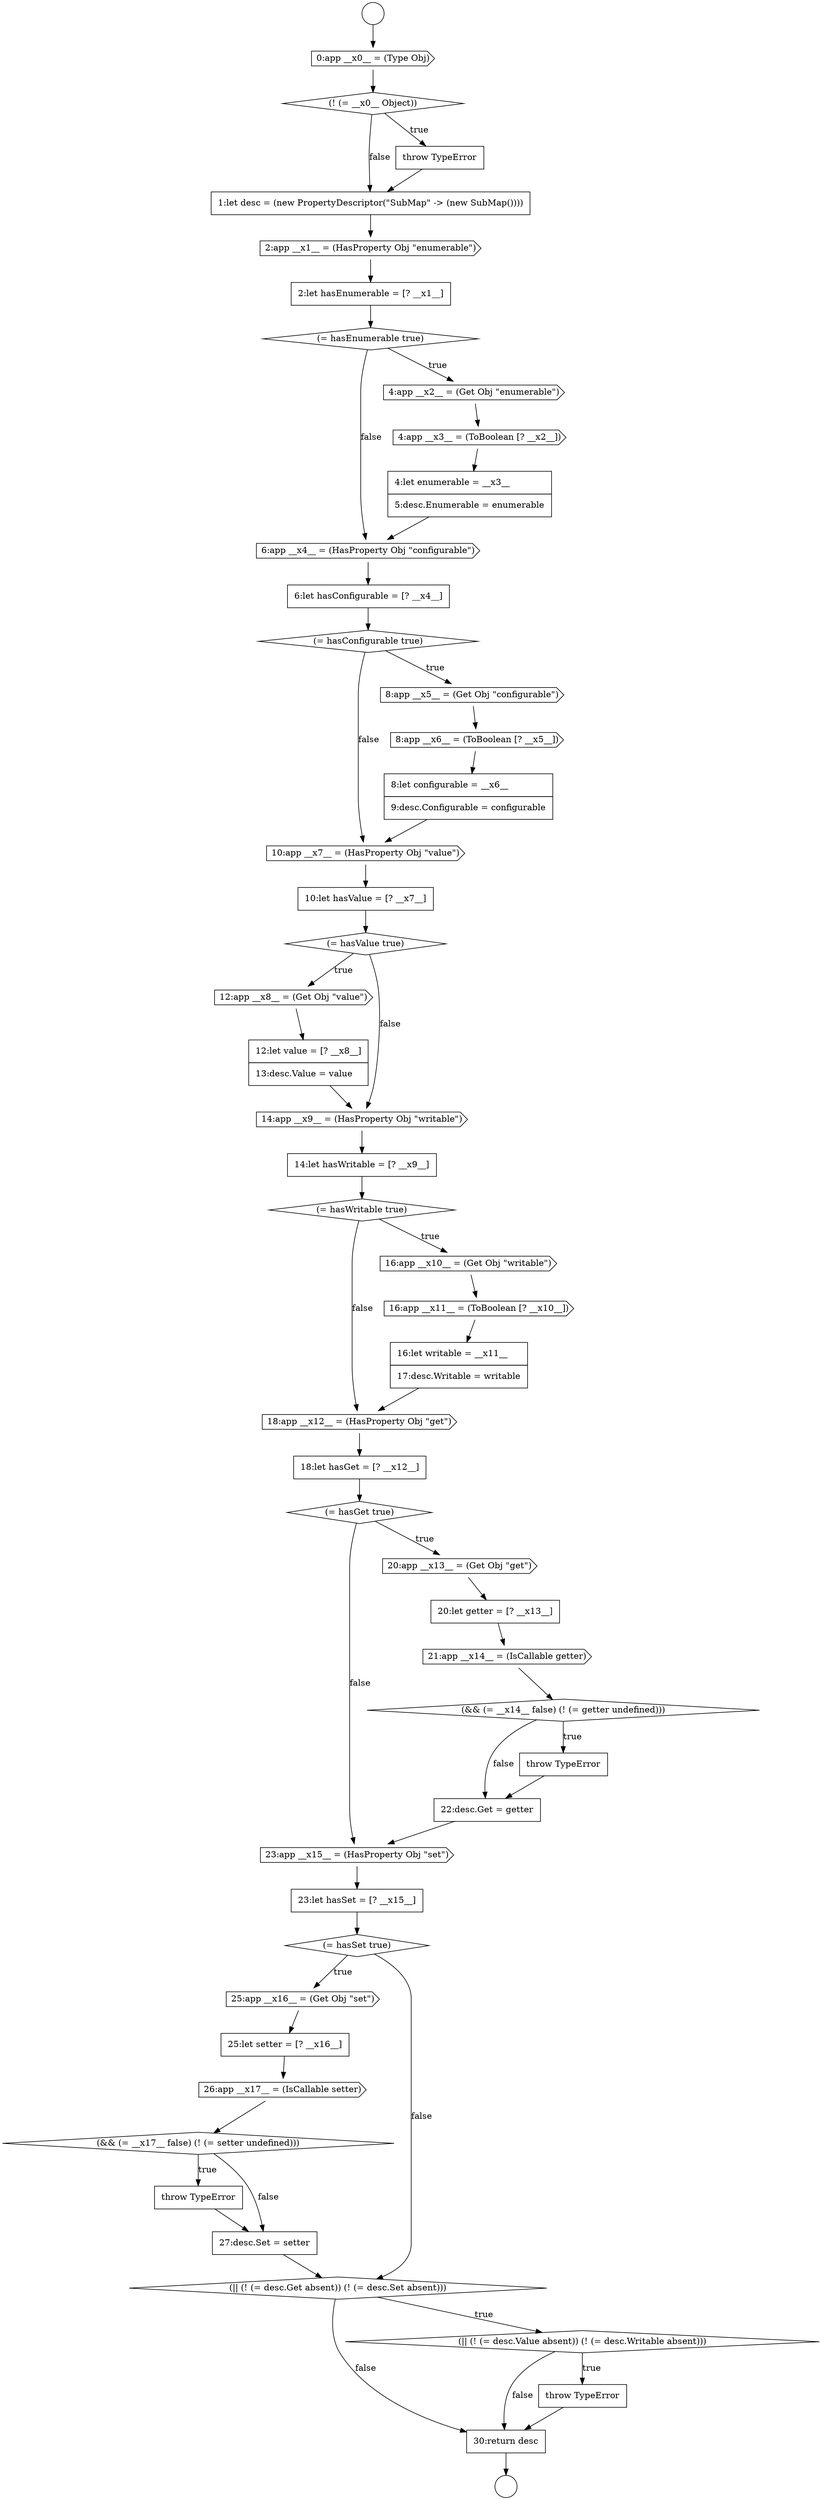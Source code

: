 digraph {
  node228 [shape=cds, label=<<font color="black">18:app __x12__ = (HasProperty Obj &quot;get&quot;)</font>> color="black" fillcolor="white" style=filled]
  node204 [shape=none, margin=0, label=<<font color="black">
    <table border="0" cellborder="1" cellspacing="0" cellpadding="10">
      <tr><td align="left">1:let desc = (new PropertyDescriptor(&quot;SubMap&quot; -&gt; (new SubMap())))</td></tr>
    </table>
  </font>> color="black" fillcolor="white" style=filled]
  node236 [shape=none, margin=0, label=<<font color="black">
    <table border="0" cellborder="1" cellspacing="0" cellpadding="10">
      <tr><td align="left">22:desc.Get = getter</td></tr>
    </table>
  </font>> color="black" fillcolor="white" style=filled]
  node209 [shape=cds, label=<<font color="black">4:app __x3__ = (ToBoolean [? __x2__])</font>> color="black" fillcolor="white" style=filled]
  node199 [shape=circle label=" " color="black" fillcolor="white" style=filled]
  node200 [shape=circle label=" " color="black" fillcolor="white" style=filled]
  node249 [shape=none, margin=0, label=<<font color="black">
    <table border="0" cellborder="1" cellspacing="0" cellpadding="10">
      <tr><td align="left">30:return desc</td></tr>
    </table>
  </font>> color="black" fillcolor="white" style=filled]
  node234 [shape=diamond, label=<<font color="black">(&amp;&amp; (= __x14__ false) (! (= getter undefined)))</font>> color="black" fillcolor="white" style=filled]
  node217 [shape=cds, label=<<font color="black">10:app __x7__ = (HasProperty Obj &quot;value&quot;)</font>> color="black" fillcolor="white" style=filled]
  node247 [shape=diamond, label=<<font color="black">(|| (! (= desc.Value absent)) (! (= desc.Writable absent)))</font>> color="black" fillcolor="white" style=filled]
  node202 [shape=diamond, label=<<font color="black">(! (= __x0__ Object))</font>> color="black" fillcolor="white" style=filled]
  node216 [shape=none, margin=0, label=<<font color="black">
    <table border="0" cellborder="1" cellspacing="0" cellpadding="10">
      <tr><td align="left">8:let configurable = __x6__</td></tr>
      <tr><td align="left">9:desc.Configurable = configurable</td></tr>
    </table>
  </font>> color="black" fillcolor="white" style=filled]
  node211 [shape=cds, label=<<font color="black">6:app __x4__ = (HasProperty Obj &quot;configurable&quot;)</font>> color="black" fillcolor="white" style=filled]
  node238 [shape=none, margin=0, label=<<font color="black">
    <table border="0" cellborder="1" cellspacing="0" cellpadding="10">
      <tr><td align="left">23:let hasSet = [? __x15__]</td></tr>
    </table>
  </font>> color="black" fillcolor="white" style=filled]
  node221 [shape=none, margin=0, label=<<font color="black">
    <table border="0" cellborder="1" cellspacing="0" cellpadding="10">
      <tr><td align="left">12:let value = [? __x8__]</td></tr>
      <tr><td align="left">13:desc.Value = value</td></tr>
    </table>
  </font>> color="black" fillcolor="white" style=filled]
  node243 [shape=diamond, label=<<font color="black">(&amp;&amp; (= __x17__ false) (! (= setter undefined)))</font>> color="black" fillcolor="white" style=filled]
  node206 [shape=none, margin=0, label=<<font color="black">
    <table border="0" cellborder="1" cellspacing="0" cellpadding="10">
      <tr><td align="left">2:let hasEnumerable = [? __x1__]</td></tr>
    </table>
  </font>> color="black" fillcolor="white" style=filled]
  node233 [shape=cds, label=<<font color="black">21:app __x14__ = (IsCallable getter)</font>> color="black" fillcolor="white" style=filled]
  node248 [shape=none, margin=0, label=<<font color="black">
    <table border="0" cellborder="1" cellspacing="0" cellpadding="10">
      <tr><td align="left">throw TypeError</td></tr>
    </table>
  </font>> color="black" fillcolor="white" style=filled]
  node201 [shape=cds, label=<<font color="black">0:app __x0__ = (Type Obj)</font>> color="black" fillcolor="white" style=filled]
  node220 [shape=cds, label=<<font color="black">12:app __x8__ = (Get Obj &quot;value&quot;)</font>> color="black" fillcolor="white" style=filled]
  node229 [shape=none, margin=0, label=<<font color="black">
    <table border="0" cellborder="1" cellspacing="0" cellpadding="10">
      <tr><td align="left">18:let hasGet = [? __x12__]</td></tr>
    </table>
  </font>> color="black" fillcolor="white" style=filled]
  node224 [shape=diamond, label=<<font color="black">(= hasWritable true)</font>> color="black" fillcolor="white" style=filled]
  node225 [shape=cds, label=<<font color="black">16:app __x10__ = (Get Obj &quot;writable&quot;)</font>> color="black" fillcolor="white" style=filled]
  node212 [shape=none, margin=0, label=<<font color="black">
    <table border="0" cellborder="1" cellspacing="0" cellpadding="10">
      <tr><td align="left">6:let hasConfigurable = [? __x4__]</td></tr>
    </table>
  </font>> color="black" fillcolor="white" style=filled]
  node237 [shape=cds, label=<<font color="black">23:app __x15__ = (HasProperty Obj &quot;set&quot;)</font>> color="black" fillcolor="white" style=filled]
  node244 [shape=none, margin=0, label=<<font color="black">
    <table border="0" cellborder="1" cellspacing="0" cellpadding="10">
      <tr><td align="left">throw TypeError</td></tr>
    </table>
  </font>> color="black" fillcolor="white" style=filled]
  node205 [shape=cds, label=<<font color="black">2:app __x1__ = (HasProperty Obj &quot;enumerable&quot;)</font>> color="black" fillcolor="white" style=filled]
  node219 [shape=diamond, label=<<font color="black">(= hasValue true)</font>> color="black" fillcolor="white" style=filled]
  node230 [shape=diamond, label=<<font color="black">(= hasGet true)</font>> color="black" fillcolor="white" style=filled]
  node245 [shape=none, margin=0, label=<<font color="black">
    <table border="0" cellborder="1" cellspacing="0" cellpadding="10">
      <tr><td align="left">27:desc.Set = setter</td></tr>
    </table>
  </font>> color="black" fillcolor="white" style=filled]
  node208 [shape=cds, label=<<font color="black">4:app __x2__ = (Get Obj &quot;enumerable&quot;)</font>> color="black" fillcolor="white" style=filled]
  node213 [shape=diamond, label=<<font color="black">(= hasConfigurable true)</font>> color="black" fillcolor="white" style=filled]
  node240 [shape=cds, label=<<font color="black">25:app __x16__ = (Get Obj &quot;set&quot;)</font>> color="black" fillcolor="white" style=filled]
  node223 [shape=none, margin=0, label=<<font color="black">
    <table border="0" cellborder="1" cellspacing="0" cellpadding="10">
      <tr><td align="left">14:let hasWritable = [? __x9__]</td></tr>
    </table>
  </font>> color="black" fillcolor="white" style=filled]
  node226 [shape=cds, label=<<font color="black">16:app __x11__ = (ToBoolean [? __x10__])</font>> color="black" fillcolor="white" style=filled]
  node241 [shape=none, margin=0, label=<<font color="black">
    <table border="0" cellborder="1" cellspacing="0" cellpadding="10">
      <tr><td align="left">25:let setter = [? __x16__]</td></tr>
    </table>
  </font>> color="black" fillcolor="white" style=filled]
  node231 [shape=cds, label=<<font color="black">20:app __x13__ = (Get Obj &quot;get&quot;)</font>> color="black" fillcolor="white" style=filled]
  node203 [shape=none, margin=0, label=<<font color="black">
    <table border="0" cellborder="1" cellspacing="0" cellpadding="10">
      <tr><td align="left">throw TypeError</td></tr>
    </table>
  </font>> color="black" fillcolor="white" style=filled]
  node218 [shape=none, margin=0, label=<<font color="black">
    <table border="0" cellborder="1" cellspacing="0" cellpadding="10">
      <tr><td align="left">10:let hasValue = [? __x7__]</td></tr>
    </table>
  </font>> color="black" fillcolor="white" style=filled]
  node207 [shape=diamond, label=<<font color="black">(= hasEnumerable true)</font>> color="black" fillcolor="white" style=filled]
  node214 [shape=cds, label=<<font color="black">8:app __x5__ = (Get Obj &quot;configurable&quot;)</font>> color="black" fillcolor="white" style=filled]
  node235 [shape=none, margin=0, label=<<font color="black">
    <table border="0" cellborder="1" cellspacing="0" cellpadding="10">
      <tr><td align="left">throw TypeError</td></tr>
    </table>
  </font>> color="black" fillcolor="white" style=filled]
  node246 [shape=diamond, label=<<font color="black">(|| (! (= desc.Get absent)) (! (= desc.Set absent)))</font>> color="black" fillcolor="white" style=filled]
  node210 [shape=none, margin=0, label=<<font color="black">
    <table border="0" cellborder="1" cellspacing="0" cellpadding="10">
      <tr><td align="left">4:let enumerable = __x3__</td></tr>
      <tr><td align="left">5:desc.Enumerable = enumerable</td></tr>
    </table>
  </font>> color="black" fillcolor="white" style=filled]
  node239 [shape=diamond, label=<<font color="black">(= hasSet true)</font>> color="black" fillcolor="white" style=filled]
  node242 [shape=cds, label=<<font color="black">26:app __x17__ = (IsCallable setter)</font>> color="black" fillcolor="white" style=filled]
  node227 [shape=none, margin=0, label=<<font color="black">
    <table border="0" cellborder="1" cellspacing="0" cellpadding="10">
      <tr><td align="left">16:let writable = __x11__</td></tr>
      <tr><td align="left">17:desc.Writable = writable</td></tr>
    </table>
  </font>> color="black" fillcolor="white" style=filled]
  node215 [shape=cds, label=<<font color="black">8:app __x6__ = (ToBoolean [? __x5__])</font>> color="black" fillcolor="white" style=filled]
  node222 [shape=cds, label=<<font color="black">14:app __x9__ = (HasProperty Obj &quot;writable&quot;)</font>> color="black" fillcolor="white" style=filled]
  node232 [shape=none, margin=0, label=<<font color="black">
    <table border="0" cellborder="1" cellspacing="0" cellpadding="10">
      <tr><td align="left">20:let getter = [? __x13__]</td></tr>
    </table>
  </font>> color="black" fillcolor="white" style=filled]
  node207 -> node208 [label=<<font color="black">true</font>> color="black"]
  node207 -> node211 [label=<<font color="black">false</font>> color="black"]
  node219 -> node220 [label=<<font color="black">true</font>> color="black"]
  node219 -> node222 [label=<<font color="black">false</font>> color="black"]
  node226 -> node227 [ color="black"]
  node205 -> node206 [ color="black"]
  node237 -> node238 [ color="black"]
  node203 -> node204 [ color="black"]
  node242 -> node243 [ color="black"]
  node222 -> node223 [ color="black"]
  node231 -> node232 [ color="black"]
  node211 -> node212 [ color="black"]
  node233 -> node234 [ color="black"]
  node208 -> node209 [ color="black"]
  node214 -> node215 [ color="black"]
  node248 -> node249 [ color="black"]
  node247 -> node248 [label=<<font color="black">true</font>> color="black"]
  node247 -> node249 [label=<<font color="black">false</font>> color="black"]
  node224 -> node225 [label=<<font color="black">true</font>> color="black"]
  node224 -> node228 [label=<<font color="black">false</font>> color="black"]
  node218 -> node219 [ color="black"]
  node229 -> node230 [ color="black"]
  node216 -> node217 [ color="black"]
  node227 -> node228 [ color="black"]
  node206 -> node207 [ color="black"]
  node209 -> node210 [ color="black"]
  node240 -> node241 [ color="black"]
  node225 -> node226 [ color="black"]
  node241 -> node242 [ color="black"]
  node215 -> node216 [ color="black"]
  node210 -> node211 [ color="black"]
  node221 -> node222 [ color="black"]
  node230 -> node231 [label=<<font color="black">true</font>> color="black"]
  node230 -> node237 [label=<<font color="black">false</font>> color="black"]
  node213 -> node214 [label=<<font color="black">true</font>> color="black"]
  node213 -> node217 [label=<<font color="black">false</font>> color="black"]
  node212 -> node213 [ color="black"]
  node217 -> node218 [ color="black"]
  node220 -> node221 [ color="black"]
  node202 -> node203 [label=<<font color="black">true</font>> color="black"]
  node202 -> node204 [label=<<font color="black">false</font>> color="black"]
  node234 -> node235 [label=<<font color="black">true</font>> color="black"]
  node234 -> node236 [label=<<font color="black">false</font>> color="black"]
  node239 -> node240 [label=<<font color="black">true</font>> color="black"]
  node239 -> node246 [label=<<font color="black">false</font>> color="black"]
  node245 -> node246 [ color="black"]
  node235 -> node236 [ color="black"]
  node244 -> node245 [ color="black"]
  node199 -> node201 [ color="black"]
  node243 -> node244 [label=<<font color="black">true</font>> color="black"]
  node243 -> node245 [label=<<font color="black">false</font>> color="black"]
  node228 -> node229 [ color="black"]
  node246 -> node247 [label=<<font color="black">true</font>> color="black"]
  node246 -> node249 [label=<<font color="black">false</font>> color="black"]
  node201 -> node202 [ color="black"]
  node236 -> node237 [ color="black"]
  node249 -> node200 [ color="black"]
  node232 -> node233 [ color="black"]
  node204 -> node205 [ color="black"]
  node223 -> node224 [ color="black"]
  node238 -> node239 [ color="black"]
}
